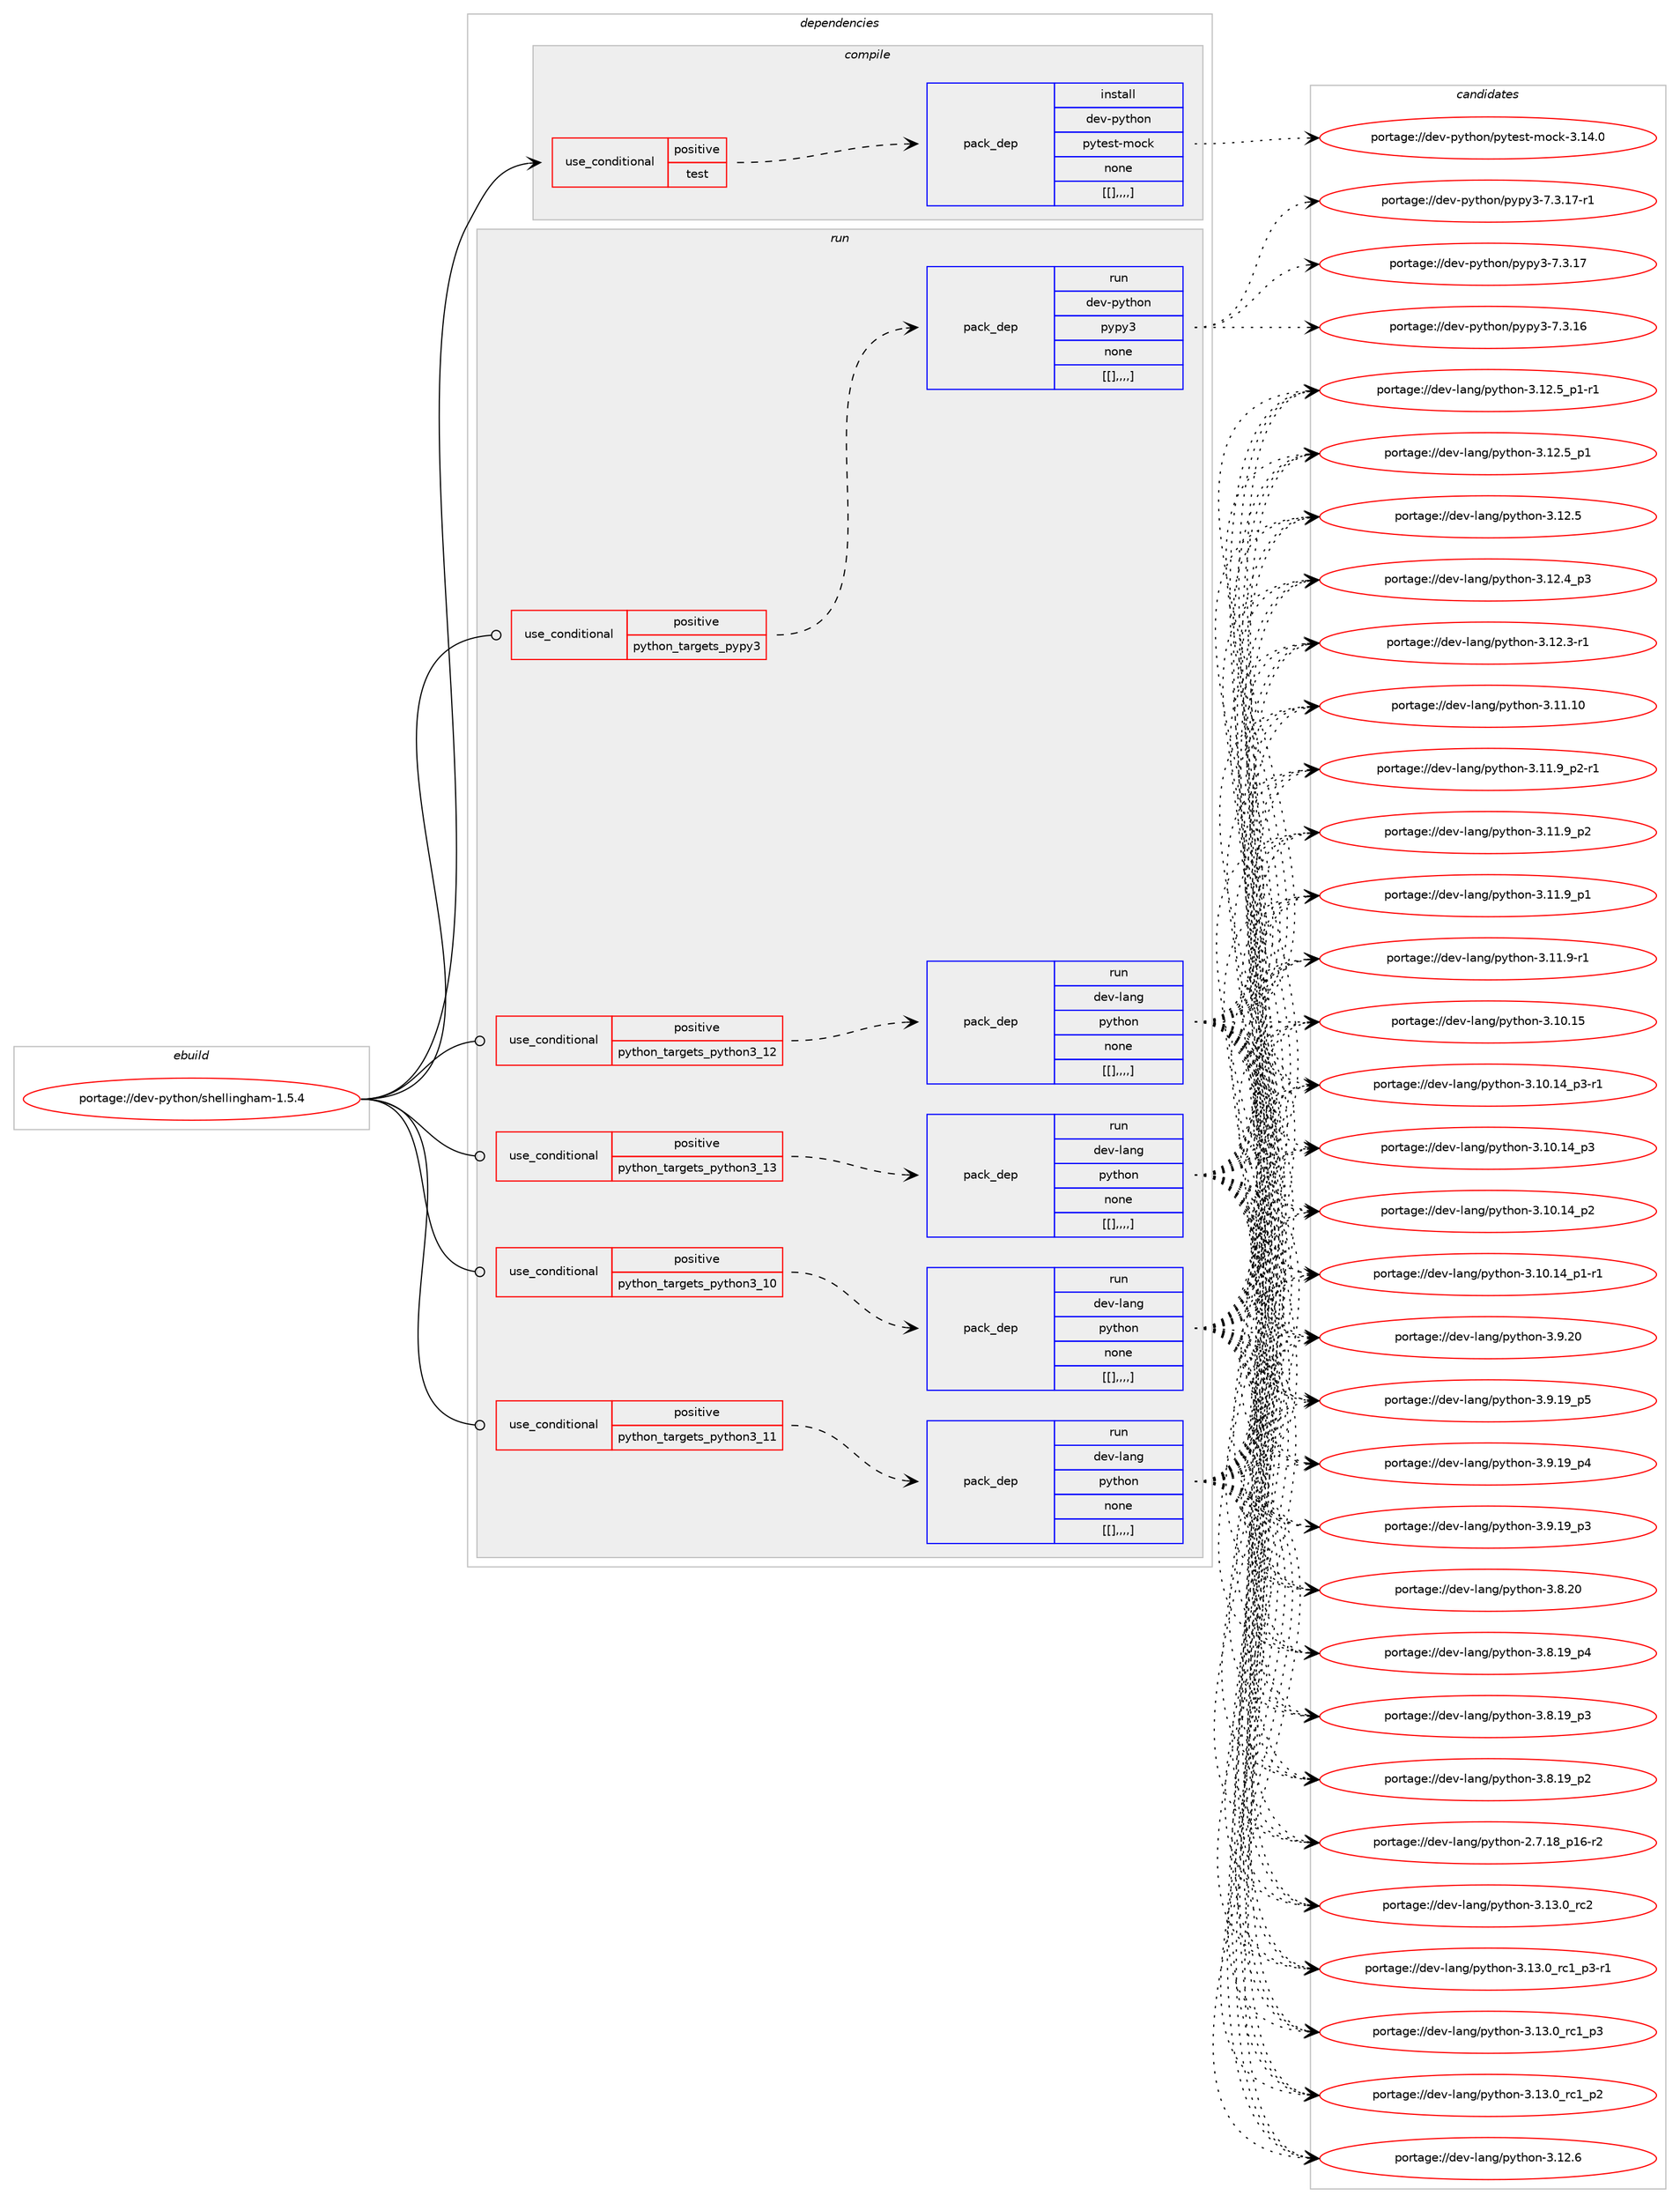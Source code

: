 digraph prolog {

# *************
# Graph options
# *************

newrank=true;
concentrate=true;
compound=true;
graph [rankdir=LR,fontname=Helvetica,fontsize=10,ranksep=1.5];#, ranksep=2.5, nodesep=0.2];
edge  [arrowhead=vee];
node  [fontname=Helvetica,fontsize=10];

# **********
# The ebuild
# **********

subgraph cluster_leftcol {
color=gray;
label=<<i>ebuild</i>>;
id [label="portage://dev-python/shellingham-1.5.4", color=red, width=4, href="../dev-python/shellingham-1.5.4.svg"];
}

# ****************
# The dependencies
# ****************

subgraph cluster_midcol {
color=gray;
label=<<i>dependencies</i>>;
subgraph cluster_compile {
fillcolor="#eeeeee";
style=filled;
label=<<i>compile</i>>;
subgraph cond40518 {
dependency165318 [label=<<TABLE BORDER="0" CELLBORDER="1" CELLSPACING="0" CELLPADDING="4"><TR><TD ROWSPAN="3" CELLPADDING="10">use_conditional</TD></TR><TR><TD>positive</TD></TR><TR><TD>test</TD></TR></TABLE>>, shape=none, color=red];
subgraph pack123539 {
dependency165319 [label=<<TABLE BORDER="0" CELLBORDER="1" CELLSPACING="0" CELLPADDING="4" WIDTH="220"><TR><TD ROWSPAN="6" CELLPADDING="30">pack_dep</TD></TR><TR><TD WIDTH="110">install</TD></TR><TR><TD>dev-python</TD></TR><TR><TD>pytest-mock</TD></TR><TR><TD>none</TD></TR><TR><TD>[[],,,,]</TD></TR></TABLE>>, shape=none, color=blue];
}
dependency165318:e -> dependency165319:w [weight=20,style="dashed",arrowhead="vee"];
}
id:e -> dependency165318:w [weight=20,style="solid",arrowhead="vee"];
}
subgraph cluster_compileandrun {
fillcolor="#eeeeee";
style=filled;
label=<<i>compile and run</i>>;
}
subgraph cluster_run {
fillcolor="#eeeeee";
style=filled;
label=<<i>run</i>>;
subgraph cond40519 {
dependency165320 [label=<<TABLE BORDER="0" CELLBORDER="1" CELLSPACING="0" CELLPADDING="4"><TR><TD ROWSPAN="3" CELLPADDING="10">use_conditional</TD></TR><TR><TD>positive</TD></TR><TR><TD>python_targets_pypy3</TD></TR></TABLE>>, shape=none, color=red];
subgraph pack123540 {
dependency165321 [label=<<TABLE BORDER="0" CELLBORDER="1" CELLSPACING="0" CELLPADDING="4" WIDTH="220"><TR><TD ROWSPAN="6" CELLPADDING="30">pack_dep</TD></TR><TR><TD WIDTH="110">run</TD></TR><TR><TD>dev-python</TD></TR><TR><TD>pypy3</TD></TR><TR><TD>none</TD></TR><TR><TD>[[],,,,]</TD></TR></TABLE>>, shape=none, color=blue];
}
dependency165320:e -> dependency165321:w [weight=20,style="dashed",arrowhead="vee"];
}
id:e -> dependency165320:w [weight=20,style="solid",arrowhead="odot"];
subgraph cond40520 {
dependency165322 [label=<<TABLE BORDER="0" CELLBORDER="1" CELLSPACING="0" CELLPADDING="4"><TR><TD ROWSPAN="3" CELLPADDING="10">use_conditional</TD></TR><TR><TD>positive</TD></TR><TR><TD>python_targets_python3_10</TD></TR></TABLE>>, shape=none, color=red];
subgraph pack123541 {
dependency165323 [label=<<TABLE BORDER="0" CELLBORDER="1" CELLSPACING="0" CELLPADDING="4" WIDTH="220"><TR><TD ROWSPAN="6" CELLPADDING="30">pack_dep</TD></TR><TR><TD WIDTH="110">run</TD></TR><TR><TD>dev-lang</TD></TR><TR><TD>python</TD></TR><TR><TD>none</TD></TR><TR><TD>[[],,,,]</TD></TR></TABLE>>, shape=none, color=blue];
}
dependency165322:e -> dependency165323:w [weight=20,style="dashed",arrowhead="vee"];
}
id:e -> dependency165322:w [weight=20,style="solid",arrowhead="odot"];
subgraph cond40521 {
dependency165324 [label=<<TABLE BORDER="0" CELLBORDER="1" CELLSPACING="0" CELLPADDING="4"><TR><TD ROWSPAN="3" CELLPADDING="10">use_conditional</TD></TR><TR><TD>positive</TD></TR><TR><TD>python_targets_python3_11</TD></TR></TABLE>>, shape=none, color=red];
subgraph pack123542 {
dependency165325 [label=<<TABLE BORDER="0" CELLBORDER="1" CELLSPACING="0" CELLPADDING="4" WIDTH="220"><TR><TD ROWSPAN="6" CELLPADDING="30">pack_dep</TD></TR><TR><TD WIDTH="110">run</TD></TR><TR><TD>dev-lang</TD></TR><TR><TD>python</TD></TR><TR><TD>none</TD></TR><TR><TD>[[],,,,]</TD></TR></TABLE>>, shape=none, color=blue];
}
dependency165324:e -> dependency165325:w [weight=20,style="dashed",arrowhead="vee"];
}
id:e -> dependency165324:w [weight=20,style="solid",arrowhead="odot"];
subgraph cond40522 {
dependency165326 [label=<<TABLE BORDER="0" CELLBORDER="1" CELLSPACING="0" CELLPADDING="4"><TR><TD ROWSPAN="3" CELLPADDING="10">use_conditional</TD></TR><TR><TD>positive</TD></TR><TR><TD>python_targets_python3_12</TD></TR></TABLE>>, shape=none, color=red];
subgraph pack123543 {
dependency165327 [label=<<TABLE BORDER="0" CELLBORDER="1" CELLSPACING="0" CELLPADDING="4" WIDTH="220"><TR><TD ROWSPAN="6" CELLPADDING="30">pack_dep</TD></TR><TR><TD WIDTH="110">run</TD></TR><TR><TD>dev-lang</TD></TR><TR><TD>python</TD></TR><TR><TD>none</TD></TR><TR><TD>[[],,,,]</TD></TR></TABLE>>, shape=none, color=blue];
}
dependency165326:e -> dependency165327:w [weight=20,style="dashed",arrowhead="vee"];
}
id:e -> dependency165326:w [weight=20,style="solid",arrowhead="odot"];
subgraph cond40523 {
dependency165328 [label=<<TABLE BORDER="0" CELLBORDER="1" CELLSPACING="0" CELLPADDING="4"><TR><TD ROWSPAN="3" CELLPADDING="10">use_conditional</TD></TR><TR><TD>positive</TD></TR><TR><TD>python_targets_python3_13</TD></TR></TABLE>>, shape=none, color=red];
subgraph pack123544 {
dependency165329 [label=<<TABLE BORDER="0" CELLBORDER="1" CELLSPACING="0" CELLPADDING="4" WIDTH="220"><TR><TD ROWSPAN="6" CELLPADDING="30">pack_dep</TD></TR><TR><TD WIDTH="110">run</TD></TR><TR><TD>dev-lang</TD></TR><TR><TD>python</TD></TR><TR><TD>none</TD></TR><TR><TD>[[],,,,]</TD></TR></TABLE>>, shape=none, color=blue];
}
dependency165328:e -> dependency165329:w [weight=20,style="dashed",arrowhead="vee"];
}
id:e -> dependency165328:w [weight=20,style="solid",arrowhead="odot"];
}
}

# **************
# The candidates
# **************

subgraph cluster_choices {
rank=same;
color=gray;
label=<<i>candidates</i>>;

subgraph choice123539 {
color=black;
nodesep=1;
choice1001011184511212111610411111047112121116101115116451091119910745514649524648 [label="portage://dev-python/pytest-mock-3.14.0", color=red, width=4,href="../dev-python/pytest-mock-3.14.0.svg"];
dependency165319:e -> choice1001011184511212111610411111047112121116101115116451091119910745514649524648:w [style=dotted,weight="100"];
}
subgraph choice123540 {
color=black;
nodesep=1;
choice100101118451121211161041111104711212111212151455546514649554511449 [label="portage://dev-python/pypy3-7.3.17-r1", color=red, width=4,href="../dev-python/pypy3-7.3.17-r1.svg"];
choice10010111845112121116104111110471121211121215145554651464955 [label="portage://dev-python/pypy3-7.3.17", color=red, width=4,href="../dev-python/pypy3-7.3.17.svg"];
choice10010111845112121116104111110471121211121215145554651464954 [label="portage://dev-python/pypy3-7.3.16", color=red, width=4,href="../dev-python/pypy3-7.3.16.svg"];
dependency165321:e -> choice100101118451121211161041111104711212111212151455546514649554511449:w [style=dotted,weight="100"];
dependency165321:e -> choice10010111845112121116104111110471121211121215145554651464955:w [style=dotted,weight="100"];
dependency165321:e -> choice10010111845112121116104111110471121211121215145554651464954:w [style=dotted,weight="100"];
}
subgraph choice123541 {
color=black;
nodesep=1;
choice10010111845108971101034711212111610411111045514649514648951149950 [label="portage://dev-lang/python-3.13.0_rc2", color=red, width=4,href="../dev-lang/python-3.13.0_rc2.svg"];
choice1001011184510897110103471121211161041111104551464951464895114994995112514511449 [label="portage://dev-lang/python-3.13.0_rc1_p3-r1", color=red, width=4,href="../dev-lang/python-3.13.0_rc1_p3-r1.svg"];
choice100101118451089711010347112121116104111110455146495146489511499499511251 [label="portage://dev-lang/python-3.13.0_rc1_p3", color=red, width=4,href="../dev-lang/python-3.13.0_rc1_p3.svg"];
choice100101118451089711010347112121116104111110455146495146489511499499511250 [label="portage://dev-lang/python-3.13.0_rc1_p2", color=red, width=4,href="../dev-lang/python-3.13.0_rc1_p2.svg"];
choice10010111845108971101034711212111610411111045514649504654 [label="portage://dev-lang/python-3.12.6", color=red, width=4,href="../dev-lang/python-3.12.6.svg"];
choice1001011184510897110103471121211161041111104551464950465395112494511449 [label="portage://dev-lang/python-3.12.5_p1-r1", color=red, width=4,href="../dev-lang/python-3.12.5_p1-r1.svg"];
choice100101118451089711010347112121116104111110455146495046539511249 [label="portage://dev-lang/python-3.12.5_p1", color=red, width=4,href="../dev-lang/python-3.12.5_p1.svg"];
choice10010111845108971101034711212111610411111045514649504653 [label="portage://dev-lang/python-3.12.5", color=red, width=4,href="../dev-lang/python-3.12.5.svg"];
choice100101118451089711010347112121116104111110455146495046529511251 [label="portage://dev-lang/python-3.12.4_p3", color=red, width=4,href="../dev-lang/python-3.12.4_p3.svg"];
choice100101118451089711010347112121116104111110455146495046514511449 [label="portage://dev-lang/python-3.12.3-r1", color=red, width=4,href="../dev-lang/python-3.12.3-r1.svg"];
choice1001011184510897110103471121211161041111104551464949464948 [label="portage://dev-lang/python-3.11.10", color=red, width=4,href="../dev-lang/python-3.11.10.svg"];
choice1001011184510897110103471121211161041111104551464949465795112504511449 [label="portage://dev-lang/python-3.11.9_p2-r1", color=red, width=4,href="../dev-lang/python-3.11.9_p2-r1.svg"];
choice100101118451089711010347112121116104111110455146494946579511250 [label="portage://dev-lang/python-3.11.9_p2", color=red, width=4,href="../dev-lang/python-3.11.9_p2.svg"];
choice100101118451089711010347112121116104111110455146494946579511249 [label="portage://dev-lang/python-3.11.9_p1", color=red, width=4,href="../dev-lang/python-3.11.9_p1.svg"];
choice100101118451089711010347112121116104111110455146494946574511449 [label="portage://dev-lang/python-3.11.9-r1", color=red, width=4,href="../dev-lang/python-3.11.9-r1.svg"];
choice1001011184510897110103471121211161041111104551464948464953 [label="portage://dev-lang/python-3.10.15", color=red, width=4,href="../dev-lang/python-3.10.15.svg"];
choice100101118451089711010347112121116104111110455146494846495295112514511449 [label="portage://dev-lang/python-3.10.14_p3-r1", color=red, width=4,href="../dev-lang/python-3.10.14_p3-r1.svg"];
choice10010111845108971101034711212111610411111045514649484649529511251 [label="portage://dev-lang/python-3.10.14_p3", color=red, width=4,href="../dev-lang/python-3.10.14_p3.svg"];
choice10010111845108971101034711212111610411111045514649484649529511250 [label="portage://dev-lang/python-3.10.14_p2", color=red, width=4,href="../dev-lang/python-3.10.14_p2.svg"];
choice100101118451089711010347112121116104111110455146494846495295112494511449 [label="portage://dev-lang/python-3.10.14_p1-r1", color=red, width=4,href="../dev-lang/python-3.10.14_p1-r1.svg"];
choice10010111845108971101034711212111610411111045514657465048 [label="portage://dev-lang/python-3.9.20", color=red, width=4,href="../dev-lang/python-3.9.20.svg"];
choice100101118451089711010347112121116104111110455146574649579511253 [label="portage://dev-lang/python-3.9.19_p5", color=red, width=4,href="../dev-lang/python-3.9.19_p5.svg"];
choice100101118451089711010347112121116104111110455146574649579511252 [label="portage://dev-lang/python-3.9.19_p4", color=red, width=4,href="../dev-lang/python-3.9.19_p4.svg"];
choice100101118451089711010347112121116104111110455146574649579511251 [label="portage://dev-lang/python-3.9.19_p3", color=red, width=4,href="../dev-lang/python-3.9.19_p3.svg"];
choice10010111845108971101034711212111610411111045514656465048 [label="portage://dev-lang/python-3.8.20", color=red, width=4,href="../dev-lang/python-3.8.20.svg"];
choice100101118451089711010347112121116104111110455146564649579511252 [label="portage://dev-lang/python-3.8.19_p4", color=red, width=4,href="../dev-lang/python-3.8.19_p4.svg"];
choice100101118451089711010347112121116104111110455146564649579511251 [label="portage://dev-lang/python-3.8.19_p3", color=red, width=4,href="../dev-lang/python-3.8.19_p3.svg"];
choice100101118451089711010347112121116104111110455146564649579511250 [label="portage://dev-lang/python-3.8.19_p2", color=red, width=4,href="../dev-lang/python-3.8.19_p2.svg"];
choice100101118451089711010347112121116104111110455046554649569511249544511450 [label="portage://dev-lang/python-2.7.18_p16-r2", color=red, width=4,href="../dev-lang/python-2.7.18_p16-r2.svg"];
dependency165323:e -> choice10010111845108971101034711212111610411111045514649514648951149950:w [style=dotted,weight="100"];
dependency165323:e -> choice1001011184510897110103471121211161041111104551464951464895114994995112514511449:w [style=dotted,weight="100"];
dependency165323:e -> choice100101118451089711010347112121116104111110455146495146489511499499511251:w [style=dotted,weight="100"];
dependency165323:e -> choice100101118451089711010347112121116104111110455146495146489511499499511250:w [style=dotted,weight="100"];
dependency165323:e -> choice10010111845108971101034711212111610411111045514649504654:w [style=dotted,weight="100"];
dependency165323:e -> choice1001011184510897110103471121211161041111104551464950465395112494511449:w [style=dotted,weight="100"];
dependency165323:e -> choice100101118451089711010347112121116104111110455146495046539511249:w [style=dotted,weight="100"];
dependency165323:e -> choice10010111845108971101034711212111610411111045514649504653:w [style=dotted,weight="100"];
dependency165323:e -> choice100101118451089711010347112121116104111110455146495046529511251:w [style=dotted,weight="100"];
dependency165323:e -> choice100101118451089711010347112121116104111110455146495046514511449:w [style=dotted,weight="100"];
dependency165323:e -> choice1001011184510897110103471121211161041111104551464949464948:w [style=dotted,weight="100"];
dependency165323:e -> choice1001011184510897110103471121211161041111104551464949465795112504511449:w [style=dotted,weight="100"];
dependency165323:e -> choice100101118451089711010347112121116104111110455146494946579511250:w [style=dotted,weight="100"];
dependency165323:e -> choice100101118451089711010347112121116104111110455146494946579511249:w [style=dotted,weight="100"];
dependency165323:e -> choice100101118451089711010347112121116104111110455146494946574511449:w [style=dotted,weight="100"];
dependency165323:e -> choice1001011184510897110103471121211161041111104551464948464953:w [style=dotted,weight="100"];
dependency165323:e -> choice100101118451089711010347112121116104111110455146494846495295112514511449:w [style=dotted,weight="100"];
dependency165323:e -> choice10010111845108971101034711212111610411111045514649484649529511251:w [style=dotted,weight="100"];
dependency165323:e -> choice10010111845108971101034711212111610411111045514649484649529511250:w [style=dotted,weight="100"];
dependency165323:e -> choice100101118451089711010347112121116104111110455146494846495295112494511449:w [style=dotted,weight="100"];
dependency165323:e -> choice10010111845108971101034711212111610411111045514657465048:w [style=dotted,weight="100"];
dependency165323:e -> choice100101118451089711010347112121116104111110455146574649579511253:w [style=dotted,weight="100"];
dependency165323:e -> choice100101118451089711010347112121116104111110455146574649579511252:w [style=dotted,weight="100"];
dependency165323:e -> choice100101118451089711010347112121116104111110455146574649579511251:w [style=dotted,weight="100"];
dependency165323:e -> choice10010111845108971101034711212111610411111045514656465048:w [style=dotted,weight="100"];
dependency165323:e -> choice100101118451089711010347112121116104111110455146564649579511252:w [style=dotted,weight="100"];
dependency165323:e -> choice100101118451089711010347112121116104111110455146564649579511251:w [style=dotted,weight="100"];
dependency165323:e -> choice100101118451089711010347112121116104111110455146564649579511250:w [style=dotted,weight="100"];
dependency165323:e -> choice100101118451089711010347112121116104111110455046554649569511249544511450:w [style=dotted,weight="100"];
}
subgraph choice123542 {
color=black;
nodesep=1;
choice10010111845108971101034711212111610411111045514649514648951149950 [label="portage://dev-lang/python-3.13.0_rc2", color=red, width=4,href="../dev-lang/python-3.13.0_rc2.svg"];
choice1001011184510897110103471121211161041111104551464951464895114994995112514511449 [label="portage://dev-lang/python-3.13.0_rc1_p3-r1", color=red, width=4,href="../dev-lang/python-3.13.0_rc1_p3-r1.svg"];
choice100101118451089711010347112121116104111110455146495146489511499499511251 [label="portage://dev-lang/python-3.13.0_rc1_p3", color=red, width=4,href="../dev-lang/python-3.13.0_rc1_p3.svg"];
choice100101118451089711010347112121116104111110455146495146489511499499511250 [label="portage://dev-lang/python-3.13.0_rc1_p2", color=red, width=4,href="../dev-lang/python-3.13.0_rc1_p2.svg"];
choice10010111845108971101034711212111610411111045514649504654 [label="portage://dev-lang/python-3.12.6", color=red, width=4,href="../dev-lang/python-3.12.6.svg"];
choice1001011184510897110103471121211161041111104551464950465395112494511449 [label="portage://dev-lang/python-3.12.5_p1-r1", color=red, width=4,href="../dev-lang/python-3.12.5_p1-r1.svg"];
choice100101118451089711010347112121116104111110455146495046539511249 [label="portage://dev-lang/python-3.12.5_p1", color=red, width=4,href="../dev-lang/python-3.12.5_p1.svg"];
choice10010111845108971101034711212111610411111045514649504653 [label="portage://dev-lang/python-3.12.5", color=red, width=4,href="../dev-lang/python-3.12.5.svg"];
choice100101118451089711010347112121116104111110455146495046529511251 [label="portage://dev-lang/python-3.12.4_p3", color=red, width=4,href="../dev-lang/python-3.12.4_p3.svg"];
choice100101118451089711010347112121116104111110455146495046514511449 [label="portage://dev-lang/python-3.12.3-r1", color=red, width=4,href="../dev-lang/python-3.12.3-r1.svg"];
choice1001011184510897110103471121211161041111104551464949464948 [label="portage://dev-lang/python-3.11.10", color=red, width=4,href="../dev-lang/python-3.11.10.svg"];
choice1001011184510897110103471121211161041111104551464949465795112504511449 [label="portage://dev-lang/python-3.11.9_p2-r1", color=red, width=4,href="../dev-lang/python-3.11.9_p2-r1.svg"];
choice100101118451089711010347112121116104111110455146494946579511250 [label="portage://dev-lang/python-3.11.9_p2", color=red, width=4,href="../dev-lang/python-3.11.9_p2.svg"];
choice100101118451089711010347112121116104111110455146494946579511249 [label="portage://dev-lang/python-3.11.9_p1", color=red, width=4,href="../dev-lang/python-3.11.9_p1.svg"];
choice100101118451089711010347112121116104111110455146494946574511449 [label="portage://dev-lang/python-3.11.9-r1", color=red, width=4,href="../dev-lang/python-3.11.9-r1.svg"];
choice1001011184510897110103471121211161041111104551464948464953 [label="portage://dev-lang/python-3.10.15", color=red, width=4,href="../dev-lang/python-3.10.15.svg"];
choice100101118451089711010347112121116104111110455146494846495295112514511449 [label="portage://dev-lang/python-3.10.14_p3-r1", color=red, width=4,href="../dev-lang/python-3.10.14_p3-r1.svg"];
choice10010111845108971101034711212111610411111045514649484649529511251 [label="portage://dev-lang/python-3.10.14_p3", color=red, width=4,href="../dev-lang/python-3.10.14_p3.svg"];
choice10010111845108971101034711212111610411111045514649484649529511250 [label="portage://dev-lang/python-3.10.14_p2", color=red, width=4,href="../dev-lang/python-3.10.14_p2.svg"];
choice100101118451089711010347112121116104111110455146494846495295112494511449 [label="portage://dev-lang/python-3.10.14_p1-r1", color=red, width=4,href="../dev-lang/python-3.10.14_p1-r1.svg"];
choice10010111845108971101034711212111610411111045514657465048 [label="portage://dev-lang/python-3.9.20", color=red, width=4,href="../dev-lang/python-3.9.20.svg"];
choice100101118451089711010347112121116104111110455146574649579511253 [label="portage://dev-lang/python-3.9.19_p5", color=red, width=4,href="../dev-lang/python-3.9.19_p5.svg"];
choice100101118451089711010347112121116104111110455146574649579511252 [label="portage://dev-lang/python-3.9.19_p4", color=red, width=4,href="../dev-lang/python-3.9.19_p4.svg"];
choice100101118451089711010347112121116104111110455146574649579511251 [label="portage://dev-lang/python-3.9.19_p3", color=red, width=4,href="../dev-lang/python-3.9.19_p3.svg"];
choice10010111845108971101034711212111610411111045514656465048 [label="portage://dev-lang/python-3.8.20", color=red, width=4,href="../dev-lang/python-3.8.20.svg"];
choice100101118451089711010347112121116104111110455146564649579511252 [label="portage://dev-lang/python-3.8.19_p4", color=red, width=4,href="../dev-lang/python-3.8.19_p4.svg"];
choice100101118451089711010347112121116104111110455146564649579511251 [label="portage://dev-lang/python-3.8.19_p3", color=red, width=4,href="../dev-lang/python-3.8.19_p3.svg"];
choice100101118451089711010347112121116104111110455146564649579511250 [label="portage://dev-lang/python-3.8.19_p2", color=red, width=4,href="../dev-lang/python-3.8.19_p2.svg"];
choice100101118451089711010347112121116104111110455046554649569511249544511450 [label="portage://dev-lang/python-2.7.18_p16-r2", color=red, width=4,href="../dev-lang/python-2.7.18_p16-r2.svg"];
dependency165325:e -> choice10010111845108971101034711212111610411111045514649514648951149950:w [style=dotted,weight="100"];
dependency165325:e -> choice1001011184510897110103471121211161041111104551464951464895114994995112514511449:w [style=dotted,weight="100"];
dependency165325:e -> choice100101118451089711010347112121116104111110455146495146489511499499511251:w [style=dotted,weight="100"];
dependency165325:e -> choice100101118451089711010347112121116104111110455146495146489511499499511250:w [style=dotted,weight="100"];
dependency165325:e -> choice10010111845108971101034711212111610411111045514649504654:w [style=dotted,weight="100"];
dependency165325:e -> choice1001011184510897110103471121211161041111104551464950465395112494511449:w [style=dotted,weight="100"];
dependency165325:e -> choice100101118451089711010347112121116104111110455146495046539511249:w [style=dotted,weight="100"];
dependency165325:e -> choice10010111845108971101034711212111610411111045514649504653:w [style=dotted,weight="100"];
dependency165325:e -> choice100101118451089711010347112121116104111110455146495046529511251:w [style=dotted,weight="100"];
dependency165325:e -> choice100101118451089711010347112121116104111110455146495046514511449:w [style=dotted,weight="100"];
dependency165325:e -> choice1001011184510897110103471121211161041111104551464949464948:w [style=dotted,weight="100"];
dependency165325:e -> choice1001011184510897110103471121211161041111104551464949465795112504511449:w [style=dotted,weight="100"];
dependency165325:e -> choice100101118451089711010347112121116104111110455146494946579511250:w [style=dotted,weight="100"];
dependency165325:e -> choice100101118451089711010347112121116104111110455146494946579511249:w [style=dotted,weight="100"];
dependency165325:e -> choice100101118451089711010347112121116104111110455146494946574511449:w [style=dotted,weight="100"];
dependency165325:e -> choice1001011184510897110103471121211161041111104551464948464953:w [style=dotted,weight="100"];
dependency165325:e -> choice100101118451089711010347112121116104111110455146494846495295112514511449:w [style=dotted,weight="100"];
dependency165325:e -> choice10010111845108971101034711212111610411111045514649484649529511251:w [style=dotted,weight="100"];
dependency165325:e -> choice10010111845108971101034711212111610411111045514649484649529511250:w [style=dotted,weight="100"];
dependency165325:e -> choice100101118451089711010347112121116104111110455146494846495295112494511449:w [style=dotted,weight="100"];
dependency165325:e -> choice10010111845108971101034711212111610411111045514657465048:w [style=dotted,weight="100"];
dependency165325:e -> choice100101118451089711010347112121116104111110455146574649579511253:w [style=dotted,weight="100"];
dependency165325:e -> choice100101118451089711010347112121116104111110455146574649579511252:w [style=dotted,weight="100"];
dependency165325:e -> choice100101118451089711010347112121116104111110455146574649579511251:w [style=dotted,weight="100"];
dependency165325:e -> choice10010111845108971101034711212111610411111045514656465048:w [style=dotted,weight="100"];
dependency165325:e -> choice100101118451089711010347112121116104111110455146564649579511252:w [style=dotted,weight="100"];
dependency165325:e -> choice100101118451089711010347112121116104111110455146564649579511251:w [style=dotted,weight="100"];
dependency165325:e -> choice100101118451089711010347112121116104111110455146564649579511250:w [style=dotted,weight="100"];
dependency165325:e -> choice100101118451089711010347112121116104111110455046554649569511249544511450:w [style=dotted,weight="100"];
}
subgraph choice123543 {
color=black;
nodesep=1;
choice10010111845108971101034711212111610411111045514649514648951149950 [label="portage://dev-lang/python-3.13.0_rc2", color=red, width=4,href="../dev-lang/python-3.13.0_rc2.svg"];
choice1001011184510897110103471121211161041111104551464951464895114994995112514511449 [label="portage://dev-lang/python-3.13.0_rc1_p3-r1", color=red, width=4,href="../dev-lang/python-3.13.0_rc1_p3-r1.svg"];
choice100101118451089711010347112121116104111110455146495146489511499499511251 [label="portage://dev-lang/python-3.13.0_rc1_p3", color=red, width=4,href="../dev-lang/python-3.13.0_rc1_p3.svg"];
choice100101118451089711010347112121116104111110455146495146489511499499511250 [label="portage://dev-lang/python-3.13.0_rc1_p2", color=red, width=4,href="../dev-lang/python-3.13.0_rc1_p2.svg"];
choice10010111845108971101034711212111610411111045514649504654 [label="portage://dev-lang/python-3.12.6", color=red, width=4,href="../dev-lang/python-3.12.6.svg"];
choice1001011184510897110103471121211161041111104551464950465395112494511449 [label="portage://dev-lang/python-3.12.5_p1-r1", color=red, width=4,href="../dev-lang/python-3.12.5_p1-r1.svg"];
choice100101118451089711010347112121116104111110455146495046539511249 [label="portage://dev-lang/python-3.12.5_p1", color=red, width=4,href="../dev-lang/python-3.12.5_p1.svg"];
choice10010111845108971101034711212111610411111045514649504653 [label="portage://dev-lang/python-3.12.5", color=red, width=4,href="../dev-lang/python-3.12.5.svg"];
choice100101118451089711010347112121116104111110455146495046529511251 [label="portage://dev-lang/python-3.12.4_p3", color=red, width=4,href="../dev-lang/python-3.12.4_p3.svg"];
choice100101118451089711010347112121116104111110455146495046514511449 [label="portage://dev-lang/python-3.12.3-r1", color=red, width=4,href="../dev-lang/python-3.12.3-r1.svg"];
choice1001011184510897110103471121211161041111104551464949464948 [label="portage://dev-lang/python-3.11.10", color=red, width=4,href="../dev-lang/python-3.11.10.svg"];
choice1001011184510897110103471121211161041111104551464949465795112504511449 [label="portage://dev-lang/python-3.11.9_p2-r1", color=red, width=4,href="../dev-lang/python-3.11.9_p2-r1.svg"];
choice100101118451089711010347112121116104111110455146494946579511250 [label="portage://dev-lang/python-3.11.9_p2", color=red, width=4,href="../dev-lang/python-3.11.9_p2.svg"];
choice100101118451089711010347112121116104111110455146494946579511249 [label="portage://dev-lang/python-3.11.9_p1", color=red, width=4,href="../dev-lang/python-3.11.9_p1.svg"];
choice100101118451089711010347112121116104111110455146494946574511449 [label="portage://dev-lang/python-3.11.9-r1", color=red, width=4,href="../dev-lang/python-3.11.9-r1.svg"];
choice1001011184510897110103471121211161041111104551464948464953 [label="portage://dev-lang/python-3.10.15", color=red, width=4,href="../dev-lang/python-3.10.15.svg"];
choice100101118451089711010347112121116104111110455146494846495295112514511449 [label="portage://dev-lang/python-3.10.14_p3-r1", color=red, width=4,href="../dev-lang/python-3.10.14_p3-r1.svg"];
choice10010111845108971101034711212111610411111045514649484649529511251 [label="portage://dev-lang/python-3.10.14_p3", color=red, width=4,href="../dev-lang/python-3.10.14_p3.svg"];
choice10010111845108971101034711212111610411111045514649484649529511250 [label="portage://dev-lang/python-3.10.14_p2", color=red, width=4,href="../dev-lang/python-3.10.14_p2.svg"];
choice100101118451089711010347112121116104111110455146494846495295112494511449 [label="portage://dev-lang/python-3.10.14_p1-r1", color=red, width=4,href="../dev-lang/python-3.10.14_p1-r1.svg"];
choice10010111845108971101034711212111610411111045514657465048 [label="portage://dev-lang/python-3.9.20", color=red, width=4,href="../dev-lang/python-3.9.20.svg"];
choice100101118451089711010347112121116104111110455146574649579511253 [label="portage://dev-lang/python-3.9.19_p5", color=red, width=4,href="../dev-lang/python-3.9.19_p5.svg"];
choice100101118451089711010347112121116104111110455146574649579511252 [label="portage://dev-lang/python-3.9.19_p4", color=red, width=4,href="../dev-lang/python-3.9.19_p4.svg"];
choice100101118451089711010347112121116104111110455146574649579511251 [label="portage://dev-lang/python-3.9.19_p3", color=red, width=4,href="../dev-lang/python-3.9.19_p3.svg"];
choice10010111845108971101034711212111610411111045514656465048 [label="portage://dev-lang/python-3.8.20", color=red, width=4,href="../dev-lang/python-3.8.20.svg"];
choice100101118451089711010347112121116104111110455146564649579511252 [label="portage://dev-lang/python-3.8.19_p4", color=red, width=4,href="../dev-lang/python-3.8.19_p4.svg"];
choice100101118451089711010347112121116104111110455146564649579511251 [label="portage://dev-lang/python-3.8.19_p3", color=red, width=4,href="../dev-lang/python-3.8.19_p3.svg"];
choice100101118451089711010347112121116104111110455146564649579511250 [label="portage://dev-lang/python-3.8.19_p2", color=red, width=4,href="../dev-lang/python-3.8.19_p2.svg"];
choice100101118451089711010347112121116104111110455046554649569511249544511450 [label="portage://dev-lang/python-2.7.18_p16-r2", color=red, width=4,href="../dev-lang/python-2.7.18_p16-r2.svg"];
dependency165327:e -> choice10010111845108971101034711212111610411111045514649514648951149950:w [style=dotted,weight="100"];
dependency165327:e -> choice1001011184510897110103471121211161041111104551464951464895114994995112514511449:w [style=dotted,weight="100"];
dependency165327:e -> choice100101118451089711010347112121116104111110455146495146489511499499511251:w [style=dotted,weight="100"];
dependency165327:e -> choice100101118451089711010347112121116104111110455146495146489511499499511250:w [style=dotted,weight="100"];
dependency165327:e -> choice10010111845108971101034711212111610411111045514649504654:w [style=dotted,weight="100"];
dependency165327:e -> choice1001011184510897110103471121211161041111104551464950465395112494511449:w [style=dotted,weight="100"];
dependency165327:e -> choice100101118451089711010347112121116104111110455146495046539511249:w [style=dotted,weight="100"];
dependency165327:e -> choice10010111845108971101034711212111610411111045514649504653:w [style=dotted,weight="100"];
dependency165327:e -> choice100101118451089711010347112121116104111110455146495046529511251:w [style=dotted,weight="100"];
dependency165327:e -> choice100101118451089711010347112121116104111110455146495046514511449:w [style=dotted,weight="100"];
dependency165327:e -> choice1001011184510897110103471121211161041111104551464949464948:w [style=dotted,weight="100"];
dependency165327:e -> choice1001011184510897110103471121211161041111104551464949465795112504511449:w [style=dotted,weight="100"];
dependency165327:e -> choice100101118451089711010347112121116104111110455146494946579511250:w [style=dotted,weight="100"];
dependency165327:e -> choice100101118451089711010347112121116104111110455146494946579511249:w [style=dotted,weight="100"];
dependency165327:e -> choice100101118451089711010347112121116104111110455146494946574511449:w [style=dotted,weight="100"];
dependency165327:e -> choice1001011184510897110103471121211161041111104551464948464953:w [style=dotted,weight="100"];
dependency165327:e -> choice100101118451089711010347112121116104111110455146494846495295112514511449:w [style=dotted,weight="100"];
dependency165327:e -> choice10010111845108971101034711212111610411111045514649484649529511251:w [style=dotted,weight="100"];
dependency165327:e -> choice10010111845108971101034711212111610411111045514649484649529511250:w [style=dotted,weight="100"];
dependency165327:e -> choice100101118451089711010347112121116104111110455146494846495295112494511449:w [style=dotted,weight="100"];
dependency165327:e -> choice10010111845108971101034711212111610411111045514657465048:w [style=dotted,weight="100"];
dependency165327:e -> choice100101118451089711010347112121116104111110455146574649579511253:w [style=dotted,weight="100"];
dependency165327:e -> choice100101118451089711010347112121116104111110455146574649579511252:w [style=dotted,weight="100"];
dependency165327:e -> choice100101118451089711010347112121116104111110455146574649579511251:w [style=dotted,weight="100"];
dependency165327:e -> choice10010111845108971101034711212111610411111045514656465048:w [style=dotted,weight="100"];
dependency165327:e -> choice100101118451089711010347112121116104111110455146564649579511252:w [style=dotted,weight="100"];
dependency165327:e -> choice100101118451089711010347112121116104111110455146564649579511251:w [style=dotted,weight="100"];
dependency165327:e -> choice100101118451089711010347112121116104111110455146564649579511250:w [style=dotted,weight="100"];
dependency165327:e -> choice100101118451089711010347112121116104111110455046554649569511249544511450:w [style=dotted,weight="100"];
}
subgraph choice123544 {
color=black;
nodesep=1;
choice10010111845108971101034711212111610411111045514649514648951149950 [label="portage://dev-lang/python-3.13.0_rc2", color=red, width=4,href="../dev-lang/python-3.13.0_rc2.svg"];
choice1001011184510897110103471121211161041111104551464951464895114994995112514511449 [label="portage://dev-lang/python-3.13.0_rc1_p3-r1", color=red, width=4,href="../dev-lang/python-3.13.0_rc1_p3-r1.svg"];
choice100101118451089711010347112121116104111110455146495146489511499499511251 [label="portage://dev-lang/python-3.13.0_rc1_p3", color=red, width=4,href="../dev-lang/python-3.13.0_rc1_p3.svg"];
choice100101118451089711010347112121116104111110455146495146489511499499511250 [label="portage://dev-lang/python-3.13.0_rc1_p2", color=red, width=4,href="../dev-lang/python-3.13.0_rc1_p2.svg"];
choice10010111845108971101034711212111610411111045514649504654 [label="portage://dev-lang/python-3.12.6", color=red, width=4,href="../dev-lang/python-3.12.6.svg"];
choice1001011184510897110103471121211161041111104551464950465395112494511449 [label="portage://dev-lang/python-3.12.5_p1-r1", color=red, width=4,href="../dev-lang/python-3.12.5_p1-r1.svg"];
choice100101118451089711010347112121116104111110455146495046539511249 [label="portage://dev-lang/python-3.12.5_p1", color=red, width=4,href="../dev-lang/python-3.12.5_p1.svg"];
choice10010111845108971101034711212111610411111045514649504653 [label="portage://dev-lang/python-3.12.5", color=red, width=4,href="../dev-lang/python-3.12.5.svg"];
choice100101118451089711010347112121116104111110455146495046529511251 [label="portage://dev-lang/python-3.12.4_p3", color=red, width=4,href="../dev-lang/python-3.12.4_p3.svg"];
choice100101118451089711010347112121116104111110455146495046514511449 [label="portage://dev-lang/python-3.12.3-r1", color=red, width=4,href="../dev-lang/python-3.12.3-r1.svg"];
choice1001011184510897110103471121211161041111104551464949464948 [label="portage://dev-lang/python-3.11.10", color=red, width=4,href="../dev-lang/python-3.11.10.svg"];
choice1001011184510897110103471121211161041111104551464949465795112504511449 [label="portage://dev-lang/python-3.11.9_p2-r1", color=red, width=4,href="../dev-lang/python-3.11.9_p2-r1.svg"];
choice100101118451089711010347112121116104111110455146494946579511250 [label="portage://dev-lang/python-3.11.9_p2", color=red, width=4,href="../dev-lang/python-3.11.9_p2.svg"];
choice100101118451089711010347112121116104111110455146494946579511249 [label="portage://dev-lang/python-3.11.9_p1", color=red, width=4,href="../dev-lang/python-3.11.9_p1.svg"];
choice100101118451089711010347112121116104111110455146494946574511449 [label="portage://dev-lang/python-3.11.9-r1", color=red, width=4,href="../dev-lang/python-3.11.9-r1.svg"];
choice1001011184510897110103471121211161041111104551464948464953 [label="portage://dev-lang/python-3.10.15", color=red, width=4,href="../dev-lang/python-3.10.15.svg"];
choice100101118451089711010347112121116104111110455146494846495295112514511449 [label="portage://dev-lang/python-3.10.14_p3-r1", color=red, width=4,href="../dev-lang/python-3.10.14_p3-r1.svg"];
choice10010111845108971101034711212111610411111045514649484649529511251 [label="portage://dev-lang/python-3.10.14_p3", color=red, width=4,href="../dev-lang/python-3.10.14_p3.svg"];
choice10010111845108971101034711212111610411111045514649484649529511250 [label="portage://dev-lang/python-3.10.14_p2", color=red, width=4,href="../dev-lang/python-3.10.14_p2.svg"];
choice100101118451089711010347112121116104111110455146494846495295112494511449 [label="portage://dev-lang/python-3.10.14_p1-r1", color=red, width=4,href="../dev-lang/python-3.10.14_p1-r1.svg"];
choice10010111845108971101034711212111610411111045514657465048 [label="portage://dev-lang/python-3.9.20", color=red, width=4,href="../dev-lang/python-3.9.20.svg"];
choice100101118451089711010347112121116104111110455146574649579511253 [label="portage://dev-lang/python-3.9.19_p5", color=red, width=4,href="../dev-lang/python-3.9.19_p5.svg"];
choice100101118451089711010347112121116104111110455146574649579511252 [label="portage://dev-lang/python-3.9.19_p4", color=red, width=4,href="../dev-lang/python-3.9.19_p4.svg"];
choice100101118451089711010347112121116104111110455146574649579511251 [label="portage://dev-lang/python-3.9.19_p3", color=red, width=4,href="../dev-lang/python-3.9.19_p3.svg"];
choice10010111845108971101034711212111610411111045514656465048 [label="portage://dev-lang/python-3.8.20", color=red, width=4,href="../dev-lang/python-3.8.20.svg"];
choice100101118451089711010347112121116104111110455146564649579511252 [label="portage://dev-lang/python-3.8.19_p4", color=red, width=4,href="../dev-lang/python-3.8.19_p4.svg"];
choice100101118451089711010347112121116104111110455146564649579511251 [label="portage://dev-lang/python-3.8.19_p3", color=red, width=4,href="../dev-lang/python-3.8.19_p3.svg"];
choice100101118451089711010347112121116104111110455146564649579511250 [label="portage://dev-lang/python-3.8.19_p2", color=red, width=4,href="../dev-lang/python-3.8.19_p2.svg"];
choice100101118451089711010347112121116104111110455046554649569511249544511450 [label="portage://dev-lang/python-2.7.18_p16-r2", color=red, width=4,href="../dev-lang/python-2.7.18_p16-r2.svg"];
dependency165329:e -> choice10010111845108971101034711212111610411111045514649514648951149950:w [style=dotted,weight="100"];
dependency165329:e -> choice1001011184510897110103471121211161041111104551464951464895114994995112514511449:w [style=dotted,weight="100"];
dependency165329:e -> choice100101118451089711010347112121116104111110455146495146489511499499511251:w [style=dotted,weight="100"];
dependency165329:e -> choice100101118451089711010347112121116104111110455146495146489511499499511250:w [style=dotted,weight="100"];
dependency165329:e -> choice10010111845108971101034711212111610411111045514649504654:w [style=dotted,weight="100"];
dependency165329:e -> choice1001011184510897110103471121211161041111104551464950465395112494511449:w [style=dotted,weight="100"];
dependency165329:e -> choice100101118451089711010347112121116104111110455146495046539511249:w [style=dotted,weight="100"];
dependency165329:e -> choice10010111845108971101034711212111610411111045514649504653:w [style=dotted,weight="100"];
dependency165329:e -> choice100101118451089711010347112121116104111110455146495046529511251:w [style=dotted,weight="100"];
dependency165329:e -> choice100101118451089711010347112121116104111110455146495046514511449:w [style=dotted,weight="100"];
dependency165329:e -> choice1001011184510897110103471121211161041111104551464949464948:w [style=dotted,weight="100"];
dependency165329:e -> choice1001011184510897110103471121211161041111104551464949465795112504511449:w [style=dotted,weight="100"];
dependency165329:e -> choice100101118451089711010347112121116104111110455146494946579511250:w [style=dotted,weight="100"];
dependency165329:e -> choice100101118451089711010347112121116104111110455146494946579511249:w [style=dotted,weight="100"];
dependency165329:e -> choice100101118451089711010347112121116104111110455146494946574511449:w [style=dotted,weight="100"];
dependency165329:e -> choice1001011184510897110103471121211161041111104551464948464953:w [style=dotted,weight="100"];
dependency165329:e -> choice100101118451089711010347112121116104111110455146494846495295112514511449:w [style=dotted,weight="100"];
dependency165329:e -> choice10010111845108971101034711212111610411111045514649484649529511251:w [style=dotted,weight="100"];
dependency165329:e -> choice10010111845108971101034711212111610411111045514649484649529511250:w [style=dotted,weight="100"];
dependency165329:e -> choice100101118451089711010347112121116104111110455146494846495295112494511449:w [style=dotted,weight="100"];
dependency165329:e -> choice10010111845108971101034711212111610411111045514657465048:w [style=dotted,weight="100"];
dependency165329:e -> choice100101118451089711010347112121116104111110455146574649579511253:w [style=dotted,weight="100"];
dependency165329:e -> choice100101118451089711010347112121116104111110455146574649579511252:w [style=dotted,weight="100"];
dependency165329:e -> choice100101118451089711010347112121116104111110455146574649579511251:w [style=dotted,weight="100"];
dependency165329:e -> choice10010111845108971101034711212111610411111045514656465048:w [style=dotted,weight="100"];
dependency165329:e -> choice100101118451089711010347112121116104111110455146564649579511252:w [style=dotted,weight="100"];
dependency165329:e -> choice100101118451089711010347112121116104111110455146564649579511251:w [style=dotted,weight="100"];
dependency165329:e -> choice100101118451089711010347112121116104111110455146564649579511250:w [style=dotted,weight="100"];
dependency165329:e -> choice100101118451089711010347112121116104111110455046554649569511249544511450:w [style=dotted,weight="100"];
}
}

}
